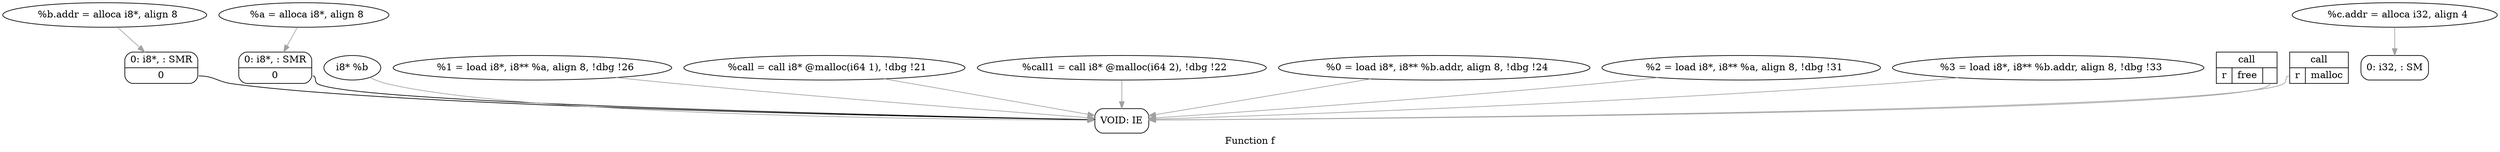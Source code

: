 digraph "Function f" {
	label="Function f";

	Node0x7fcfcbf008d0 [shape=record,shape=Mrecord,label="{VOID: IE\n}"];
	Node0x7fcfcbf00a70 [shape=record,shape=Mrecord,label="{0: i8*,  : SMR\n|{<s0>0}}"];
	Node0x7fcfcbf00a70:s0 -> Node0x7fcfcbf008d0;
	Node0x7fcfcbf00b40 [shape=record,shape=Mrecord,label="{0: i32,  : SM\n}"];
	Node0x7fcfcbf00c10 [shape=record,shape=Mrecord,label="{0: i8*,  : SMR\n|{<s0>0}}"];
	Node0x7fcfcbf00c10:s0 -> Node0x7fcfcbf008d0;
	Node0x7fcfcbe05cd0[  label ="i8* %b"];
	Node0x7fcfcbe05cd0 -> Node0x7fcfcbf008d0[arrowtail=tee,color=gray63];
	Node0x7fcfcbe05d88[  label ="  %1 = load i8*, i8** %a, align 8, !dbg !26"];
	Node0x7fcfcbe05d88 -> Node0x7fcfcbf008d0[arrowtail=tee,color=gray63];
	Node0x7fcfcbe06318[  label ="  %b.addr = alloca i8*, align 8"];
	Node0x7fcfcbe06318 -> Node0x7fcfcbf00a70[arrowtail=tee,color=gray63];
	Node0x7fcfcbe06388[  label ="  %c.addr = alloca i32, align 4"];
	Node0x7fcfcbe06388 -> Node0x7fcfcbf00b40[arrowtail=tee,color=gray63];
	Node0x7fcfcbe063f8[  label ="  %a = alloca i8*, align 8"];
	Node0x7fcfcbe063f8 -> Node0x7fcfcbf00c10[arrowtail=tee,color=gray63];
	Node0x7fcfcbe06af0[  label ="  %call = call i8* @malloc(i64 1), !dbg !21"];
	Node0x7fcfcbe06af0 -> Node0x7fcfcbf008d0[arrowtail=tee,color=gray63];
	Node0x7fcfcbe06c20[  label ="  %call1 = call i8* @malloc(i64 2), !dbg !22"];
	Node0x7fcfcbe06c20 -> Node0x7fcfcbf008d0[arrowtail=tee,color=gray63];
	Node0x7fcfcbe06d58[  label ="  %0 = load i8*, i8** %b.addr, align 8, !dbg !24"];
	Node0x7fcfcbe06d58 -> Node0x7fcfcbf008d0[arrowtail=tee,color=gray63];
	Node0x7fcfcbe071f8[  label ="  %2 = load i8*, i8** %a, align 8, !dbg !31"];
	Node0x7fcfcbe071f8 -> Node0x7fcfcbf008d0[arrowtail=tee,color=gray63];
	Node0x7fcfcbe07328[  label ="  %3 = load i8*, i8** %b.addr, align 8, !dbg !33"];
	Node0x7fcfcbe07328 -> Node0x7fcfcbf008d0[arrowtail=tee,color=gray63];
	Node0x7fcfcbe0b880[ shape=record, label ="{call|{<s0>r|<s1>free|<s2>}}"];
	Node0x7fcfcbe0b880:s2 -> Node0x7fcfcbf008d0[color=gray63,tailclip=false];
	Node0x7fcfcbe0b580[ shape=record, label ="{call|{<s0>r|<s1>malloc}}"];
	Node0x7fcfcbe0b580:s0 -> Node0x7fcfcbf008d0[color=gray63,tailclip=false];
}
